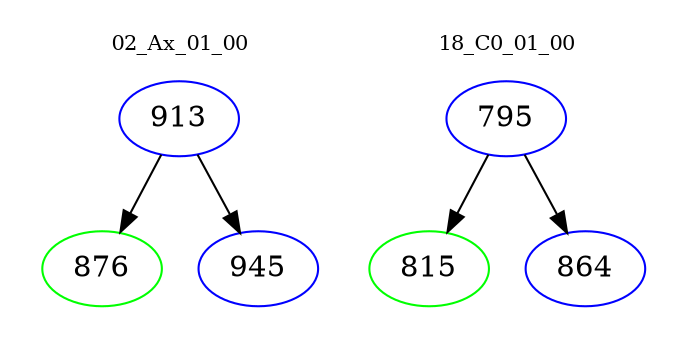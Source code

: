digraph{
subgraph cluster_0 {
color = white
label = "02_Ax_01_00";
fontsize=10;
T0_913 [label="913", color="blue"]
T0_913 -> T0_876 [color="black"]
T0_876 [label="876", color="green"]
T0_913 -> T0_945 [color="black"]
T0_945 [label="945", color="blue"]
}
subgraph cluster_1 {
color = white
label = "18_C0_01_00";
fontsize=10;
T1_795 [label="795", color="blue"]
T1_795 -> T1_815 [color="black"]
T1_815 [label="815", color="green"]
T1_795 -> T1_864 [color="black"]
T1_864 [label="864", color="blue"]
}
}
